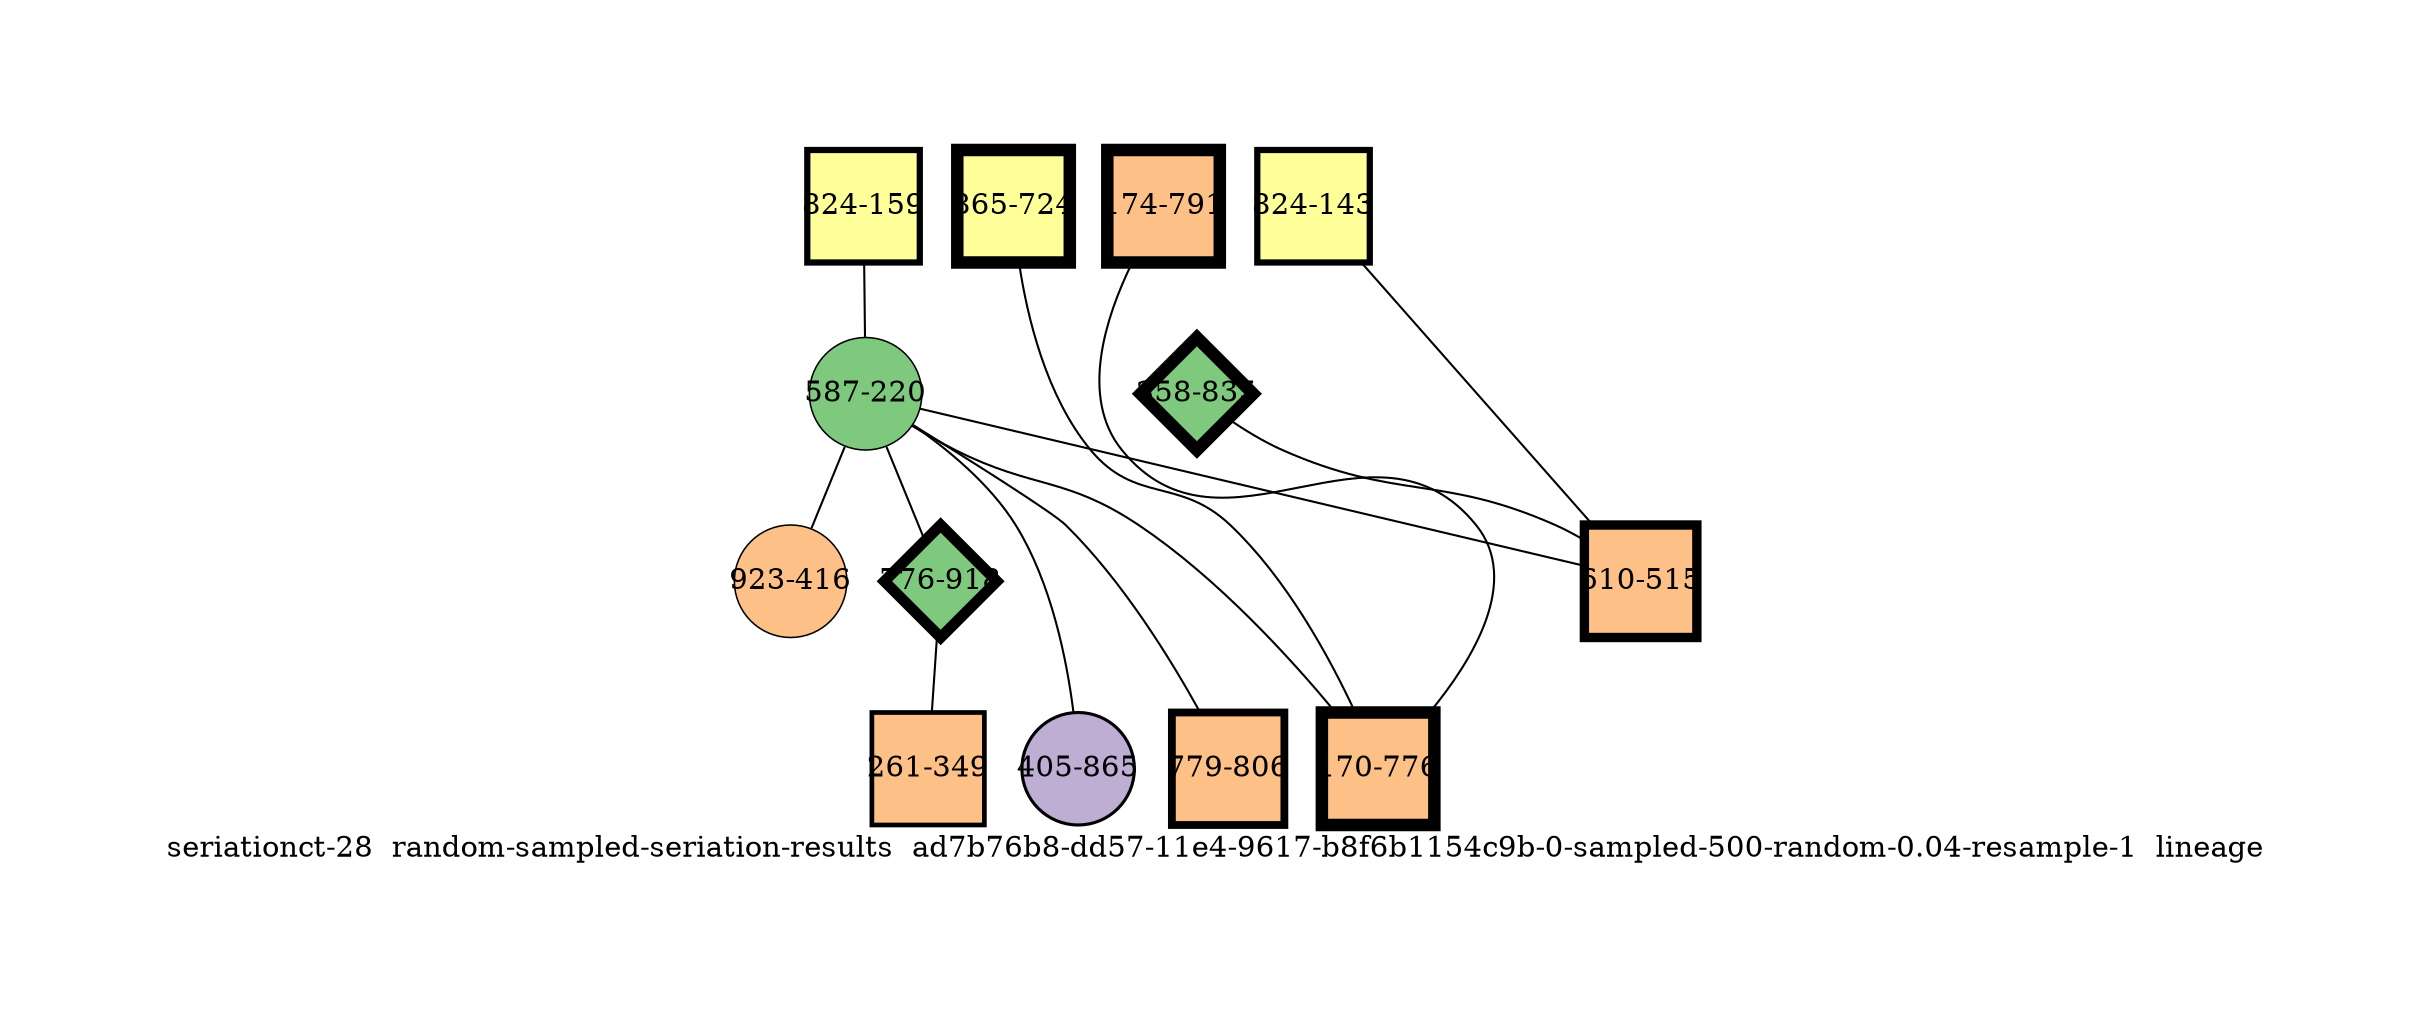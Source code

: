 strict graph "seriationct-28  random-sampled-seriation-results  ad7b76b8-dd57-11e4-9617-b8f6b1154c9b-0-sampled-500-random-0.04-resample-1  lineage" {
labelloc=b;
ratio=auto;
pad="1.0";
label="seriationct-28  random-sampled-seriation-results  ad7b76b8-dd57-11e4-9617-b8f6b1154c9b-0-sampled-500-random-0.04-resample-1  lineage";
node [width="0.75", style=filled, fixedsize=true, height="0.75", shape=circle, label=""];
0 [xCoordinate="159.0", appears_in_slice=4, yCoordinate="824.0", colorscheme=accent8, lineage_id=1, short_label="824-159", label="824-159", shape=square, cluster_id=3, fillcolor=4, size="500.0", id=0, penwidth="3.0"];
1 [xCoordinate="220.0", appears_in_slice=1, yCoordinate="587.0", colorscheme=accent8, lineage_id=0, short_label="587-220", label="587-220", shape=circle, cluster_id=0, fillcolor=1, size="500.0", id=1, penwidth="0.75"];
2 [xCoordinate="865.0", appears_in_slice=2, yCoordinate="405.0", colorscheme=accent8, lineage_id=0, short_label="405-865", label="405-865", shape=circle, cluster_id=1, fillcolor=2, size="500.0", id=2, penwidth="1.5"];
3 [xCoordinate="143.0", appears_in_slice=4, yCoordinate="824.0", colorscheme=accent8, lineage_id=1, short_label="824-143", label="824-143", shape=square, cluster_id=3, fillcolor=4, size="500.0", id=3, penwidth="3.0"];
4 [xCoordinate="806.0", appears_in_slice=5, yCoordinate="779.0", colorscheme=accent8, lineage_id=1, short_label="779-806", label="779-806", shape=square, cluster_id=2, fillcolor=3, size="500.0", id=4, penwidth="3.75"];
5 [xCoordinate="918.0", appears_in_slice=7, yCoordinate="776.0", colorscheme=accent8, lineage_id=2, short_label="776-918", label="776-918", shape=diamond, cluster_id=0, fillcolor=1, size="500.0", id=5, penwidth="5.25"];
6 [xCoordinate="835.0", appears_in_slice=8, yCoordinate="358.0", colorscheme=accent8, lineage_id=2, short_label="358-835", label="358-835", shape=diamond, cluster_id=0, fillcolor=1, size="500.0", id=6, penwidth="6.0"];
7 [xCoordinate="791.0", appears_in_slice=8, yCoordinate="174.0", colorscheme=accent8, lineage_id=1, short_label="174-791", label="174-791", shape=square, cluster_id=2, fillcolor=3, size="500.0", id=7, penwidth="6.0"];
8 [xCoordinate="724.0", appears_in_slice=8, yCoordinate="865.0", colorscheme=accent8, lineage_id=1, short_label="865-724", label="865-724", shape=square, cluster_id=3, fillcolor=4, size="500.0", id=8, penwidth="6.0"];
9 [xCoordinate="776.0", appears_in_slice=8, yCoordinate="170.0", colorscheme=accent8, lineage_id=1, short_label="170-776", label="170-776", shape=square, cluster_id=2, fillcolor=3, size="500.0", id=9, penwidth="6.0"];
10 [xCoordinate="515.0", appears_in_slice=6, yCoordinate="610.0", colorscheme=accent8, lineage_id=1, short_label="610-515", label="610-515", shape=square, cluster_id=2, fillcolor=3, size="500.0", id=10, penwidth="4.5"];
11 [xCoordinate="349.0", appears_in_slice=3, yCoordinate="261.0", colorscheme=accent8, lineage_id=1, short_label="261-349", label="261-349", shape=square, cluster_id=2, fillcolor=3, size="500.0", id=11, penwidth="2.25"];
12 [xCoordinate="416.0", appears_in_slice=1, yCoordinate="923.0", colorscheme=accent8, lineage_id=0, short_label="923-416", label="923-416", shape=circle, cluster_id=2, fillcolor=3, size="500.0", id=12, penwidth="0.75"];
0 -- 1  [inverseweight="3.27969347581", weight="0.304906543059"];
1 -- 2  [inverseweight="3.82493788351", weight="0.261442154214"];
1 -- 4  [inverseweight="3.13604460541", weight="0.318873015478"];
1 -- 5  [inverseweight="3.81024964049", weight="0.262449995237"];
1 -- 9  [inverseweight="3.6176836239", weight="0.276419970335"];
1 -- 10  [inverseweight="3.85689507927", weight="0.259275914809"];
1 -- 12  [inverseweight="3.50879352911", weight="0.284998245609"];
3 -- 10  [inverseweight="3.20921882102", weight="0.311602310646"];
5 -- 11  [inverseweight="3.51329486968", weight="0.284633097162"];
6 -- 10  [inverseweight="2.76915893589", weight="0.361120478511"];
7 -- 9  [inverseweight="3.9838424301", weight="0.251013943836"];
8 -- 9  [inverseweight="16.4666230485", weight="0.0607289058028"];
}
